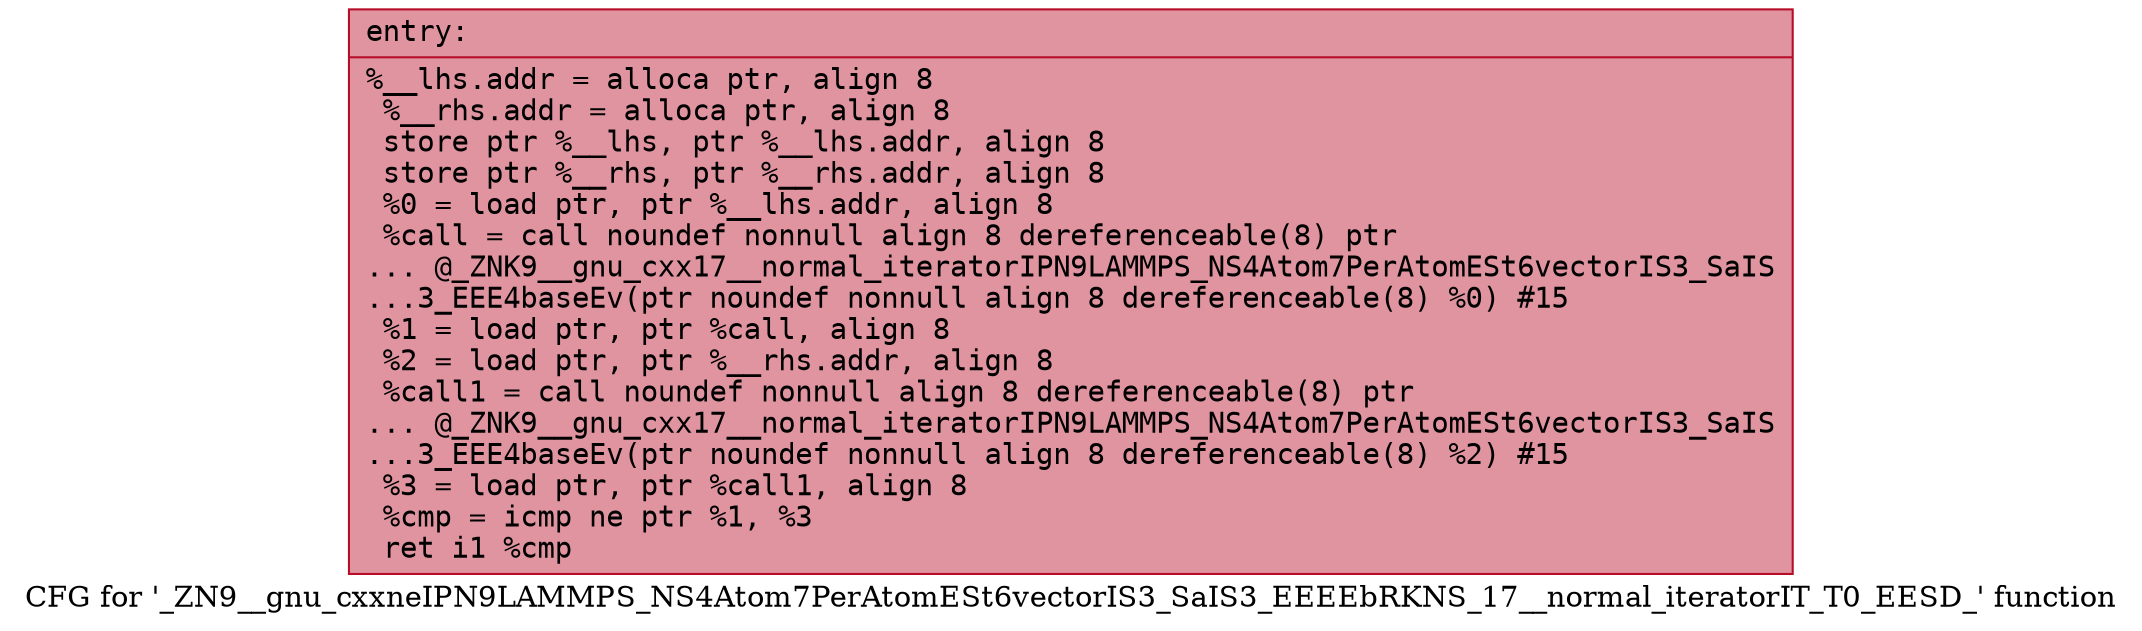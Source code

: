 digraph "CFG for '_ZN9__gnu_cxxneIPN9LAMMPS_NS4Atom7PerAtomESt6vectorIS3_SaIS3_EEEEbRKNS_17__normal_iteratorIT_T0_EESD_' function" {
	label="CFG for '_ZN9__gnu_cxxneIPN9LAMMPS_NS4Atom7PerAtomESt6vectorIS3_SaIS3_EEEEbRKNS_17__normal_iteratorIT_T0_EESD_' function";

	Node0x55aea8dce500 [shape=record,color="#b70d28ff", style=filled, fillcolor="#b70d2870" fontname="Courier",label="{entry:\l|  %__lhs.addr = alloca ptr, align 8\l  %__rhs.addr = alloca ptr, align 8\l  store ptr %__lhs, ptr %__lhs.addr, align 8\l  store ptr %__rhs, ptr %__rhs.addr, align 8\l  %0 = load ptr, ptr %__lhs.addr, align 8\l  %call = call noundef nonnull align 8 dereferenceable(8) ptr\l... @_ZNK9__gnu_cxx17__normal_iteratorIPN9LAMMPS_NS4Atom7PerAtomESt6vectorIS3_SaIS\l...3_EEE4baseEv(ptr noundef nonnull align 8 dereferenceable(8) %0) #15\l  %1 = load ptr, ptr %call, align 8\l  %2 = load ptr, ptr %__rhs.addr, align 8\l  %call1 = call noundef nonnull align 8 dereferenceable(8) ptr\l... @_ZNK9__gnu_cxx17__normal_iteratorIPN9LAMMPS_NS4Atom7PerAtomESt6vectorIS3_SaIS\l...3_EEE4baseEv(ptr noundef nonnull align 8 dereferenceable(8) %2) #15\l  %3 = load ptr, ptr %call1, align 8\l  %cmp = icmp ne ptr %1, %3\l  ret i1 %cmp\l}"];
}
